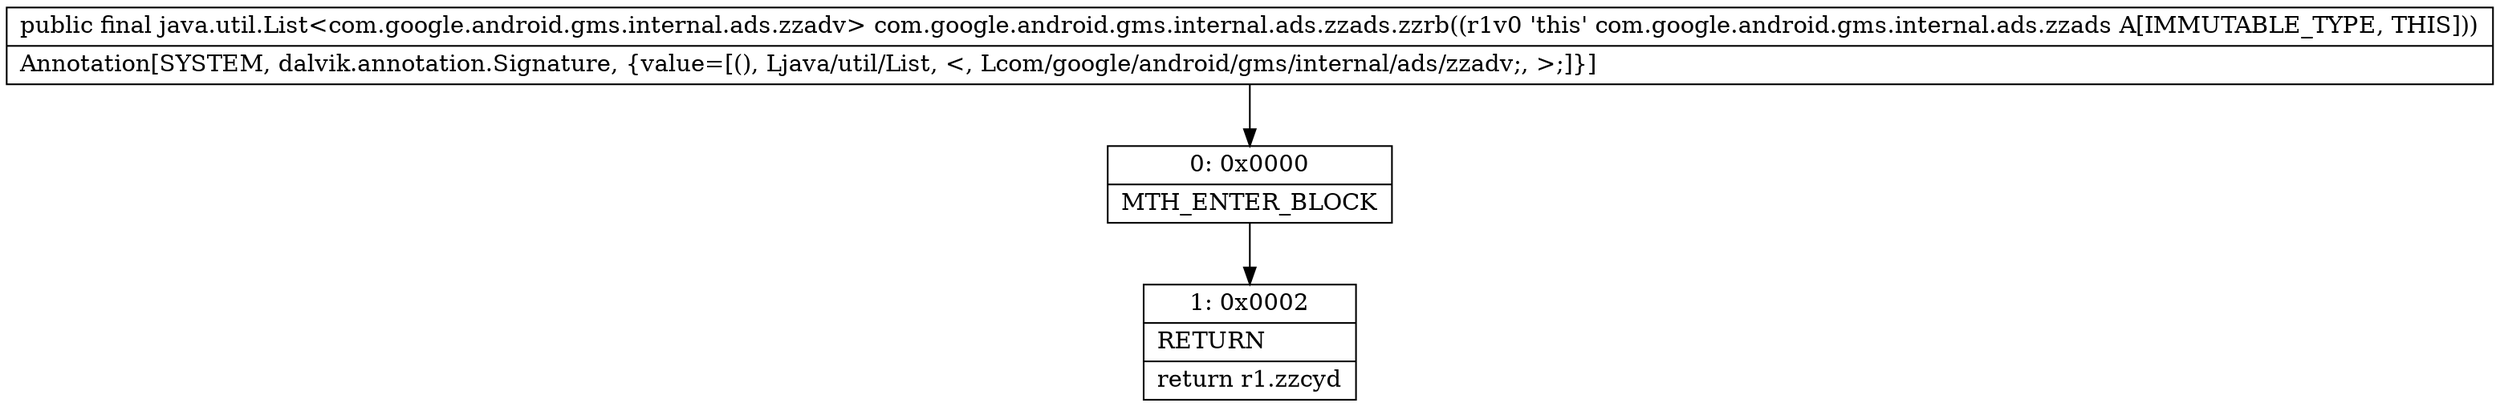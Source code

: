 digraph "CFG forcom.google.android.gms.internal.ads.zzads.zzrb()Ljava\/util\/List;" {
Node_0 [shape=record,label="{0\:\ 0x0000|MTH_ENTER_BLOCK\l}"];
Node_1 [shape=record,label="{1\:\ 0x0002|RETURN\l|return r1.zzcyd\l}"];
MethodNode[shape=record,label="{public final java.util.List\<com.google.android.gms.internal.ads.zzadv\> com.google.android.gms.internal.ads.zzads.zzrb((r1v0 'this' com.google.android.gms.internal.ads.zzads A[IMMUTABLE_TYPE, THIS]))  | Annotation[SYSTEM, dalvik.annotation.Signature, \{value=[(), Ljava\/util\/List, \<, Lcom\/google\/android\/gms\/internal\/ads\/zzadv;, \>;]\}]\l}"];
MethodNode -> Node_0;
Node_0 -> Node_1;
}

